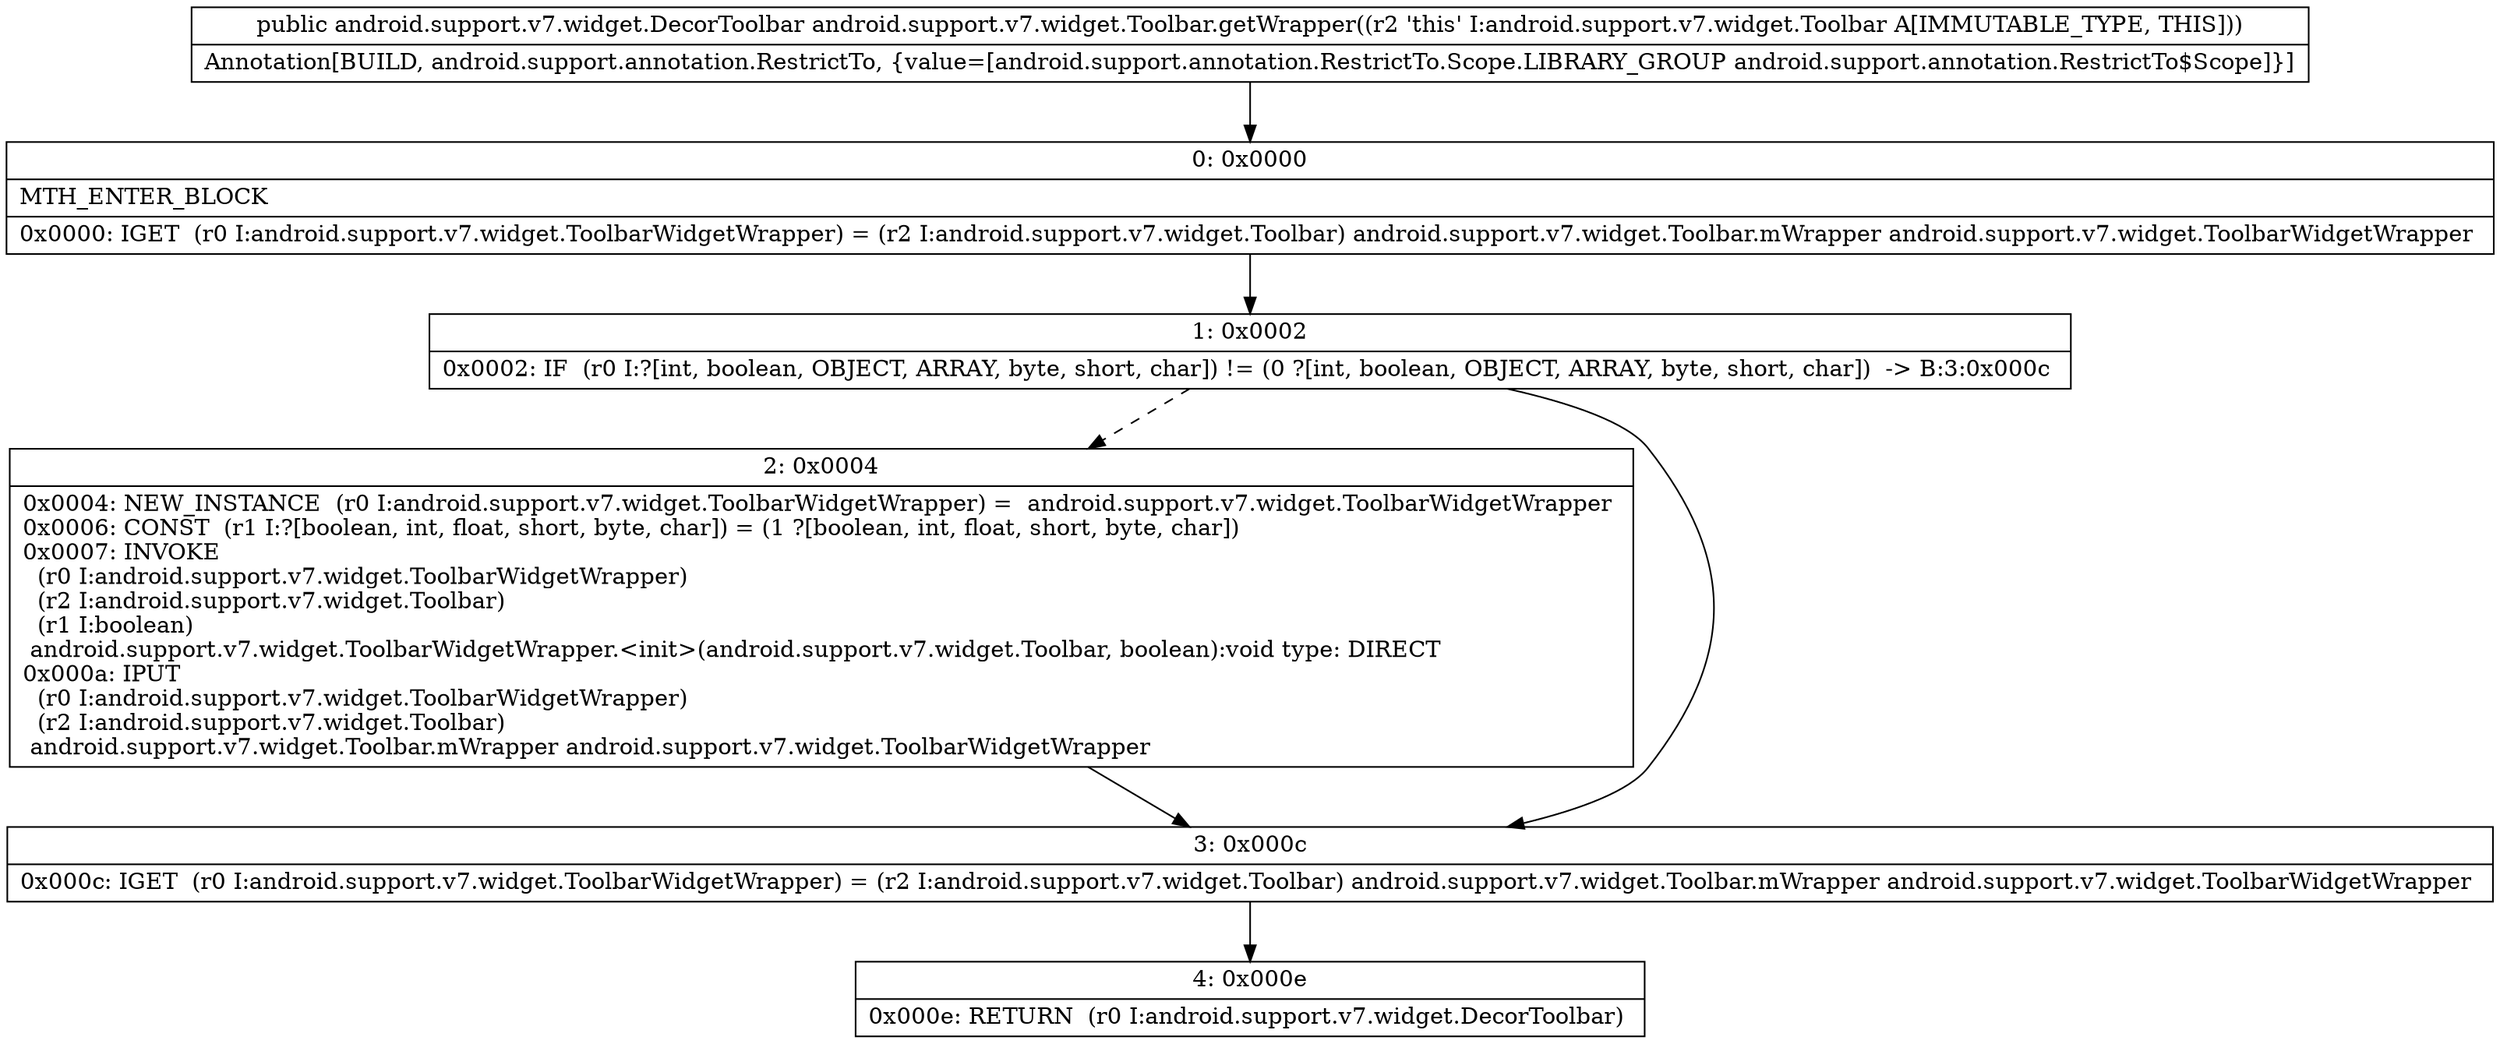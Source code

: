 digraph "CFG forandroid.support.v7.widget.Toolbar.getWrapper()Landroid\/support\/v7\/widget\/DecorToolbar;" {
Node_0 [shape=record,label="{0\:\ 0x0000|MTH_ENTER_BLOCK\l|0x0000: IGET  (r0 I:android.support.v7.widget.ToolbarWidgetWrapper) = (r2 I:android.support.v7.widget.Toolbar) android.support.v7.widget.Toolbar.mWrapper android.support.v7.widget.ToolbarWidgetWrapper \l}"];
Node_1 [shape=record,label="{1\:\ 0x0002|0x0002: IF  (r0 I:?[int, boolean, OBJECT, ARRAY, byte, short, char]) != (0 ?[int, boolean, OBJECT, ARRAY, byte, short, char])  \-\> B:3:0x000c \l}"];
Node_2 [shape=record,label="{2\:\ 0x0004|0x0004: NEW_INSTANCE  (r0 I:android.support.v7.widget.ToolbarWidgetWrapper) =  android.support.v7.widget.ToolbarWidgetWrapper \l0x0006: CONST  (r1 I:?[boolean, int, float, short, byte, char]) = (1 ?[boolean, int, float, short, byte, char]) \l0x0007: INVOKE  \l  (r0 I:android.support.v7.widget.ToolbarWidgetWrapper)\l  (r2 I:android.support.v7.widget.Toolbar)\l  (r1 I:boolean)\l android.support.v7.widget.ToolbarWidgetWrapper.\<init\>(android.support.v7.widget.Toolbar, boolean):void type: DIRECT \l0x000a: IPUT  \l  (r0 I:android.support.v7.widget.ToolbarWidgetWrapper)\l  (r2 I:android.support.v7.widget.Toolbar)\l android.support.v7.widget.Toolbar.mWrapper android.support.v7.widget.ToolbarWidgetWrapper \l}"];
Node_3 [shape=record,label="{3\:\ 0x000c|0x000c: IGET  (r0 I:android.support.v7.widget.ToolbarWidgetWrapper) = (r2 I:android.support.v7.widget.Toolbar) android.support.v7.widget.Toolbar.mWrapper android.support.v7.widget.ToolbarWidgetWrapper \l}"];
Node_4 [shape=record,label="{4\:\ 0x000e|0x000e: RETURN  (r0 I:android.support.v7.widget.DecorToolbar) \l}"];
MethodNode[shape=record,label="{public android.support.v7.widget.DecorToolbar android.support.v7.widget.Toolbar.getWrapper((r2 'this' I:android.support.v7.widget.Toolbar A[IMMUTABLE_TYPE, THIS]))  | Annotation[BUILD, android.support.annotation.RestrictTo, \{value=[android.support.annotation.RestrictTo.Scope.LIBRARY_GROUP android.support.annotation.RestrictTo$Scope]\}]\l}"];
MethodNode -> Node_0;
Node_0 -> Node_1;
Node_1 -> Node_2[style=dashed];
Node_1 -> Node_3;
Node_2 -> Node_3;
Node_3 -> Node_4;
}

